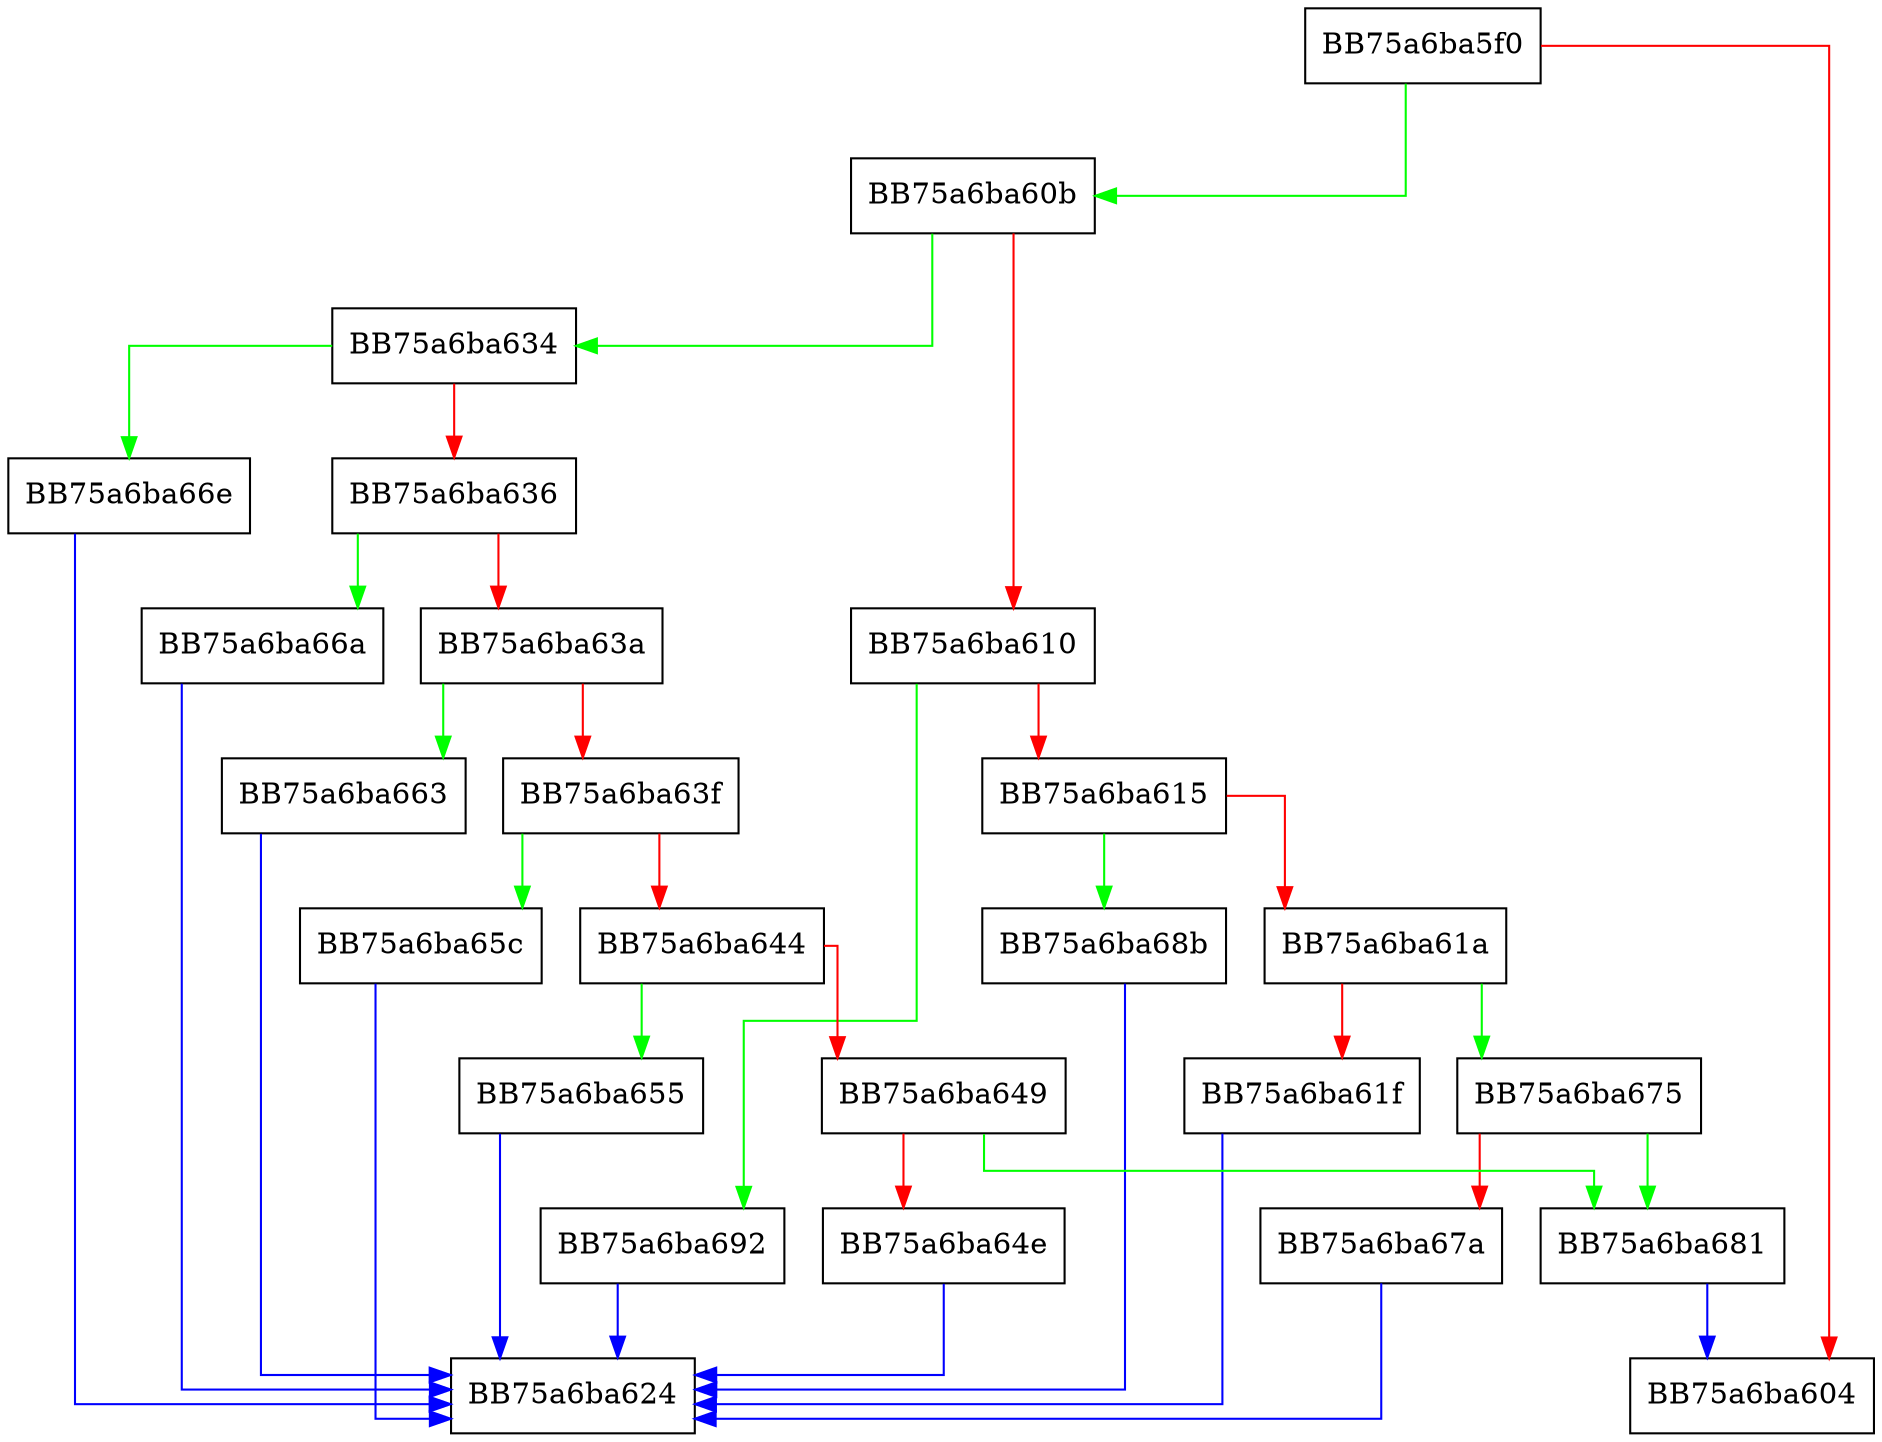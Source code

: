 digraph GetReg {
  node [shape="box"];
  graph [splines=ortho];
  BB75a6ba5f0 -> BB75a6ba60b [color="green"];
  BB75a6ba5f0 -> BB75a6ba604 [color="red"];
  BB75a6ba60b -> BB75a6ba634 [color="green"];
  BB75a6ba60b -> BB75a6ba610 [color="red"];
  BB75a6ba610 -> BB75a6ba692 [color="green"];
  BB75a6ba610 -> BB75a6ba615 [color="red"];
  BB75a6ba615 -> BB75a6ba68b [color="green"];
  BB75a6ba615 -> BB75a6ba61a [color="red"];
  BB75a6ba61a -> BB75a6ba675 [color="green"];
  BB75a6ba61a -> BB75a6ba61f [color="red"];
  BB75a6ba61f -> BB75a6ba624 [color="blue"];
  BB75a6ba634 -> BB75a6ba66e [color="green"];
  BB75a6ba634 -> BB75a6ba636 [color="red"];
  BB75a6ba636 -> BB75a6ba66a [color="green"];
  BB75a6ba636 -> BB75a6ba63a [color="red"];
  BB75a6ba63a -> BB75a6ba663 [color="green"];
  BB75a6ba63a -> BB75a6ba63f [color="red"];
  BB75a6ba63f -> BB75a6ba65c [color="green"];
  BB75a6ba63f -> BB75a6ba644 [color="red"];
  BB75a6ba644 -> BB75a6ba655 [color="green"];
  BB75a6ba644 -> BB75a6ba649 [color="red"];
  BB75a6ba649 -> BB75a6ba681 [color="green"];
  BB75a6ba649 -> BB75a6ba64e [color="red"];
  BB75a6ba64e -> BB75a6ba624 [color="blue"];
  BB75a6ba655 -> BB75a6ba624 [color="blue"];
  BB75a6ba65c -> BB75a6ba624 [color="blue"];
  BB75a6ba663 -> BB75a6ba624 [color="blue"];
  BB75a6ba66a -> BB75a6ba624 [color="blue"];
  BB75a6ba66e -> BB75a6ba624 [color="blue"];
  BB75a6ba675 -> BB75a6ba681 [color="green"];
  BB75a6ba675 -> BB75a6ba67a [color="red"];
  BB75a6ba67a -> BB75a6ba624 [color="blue"];
  BB75a6ba681 -> BB75a6ba604 [color="blue"];
  BB75a6ba68b -> BB75a6ba624 [color="blue"];
  BB75a6ba692 -> BB75a6ba624 [color="blue"];
}